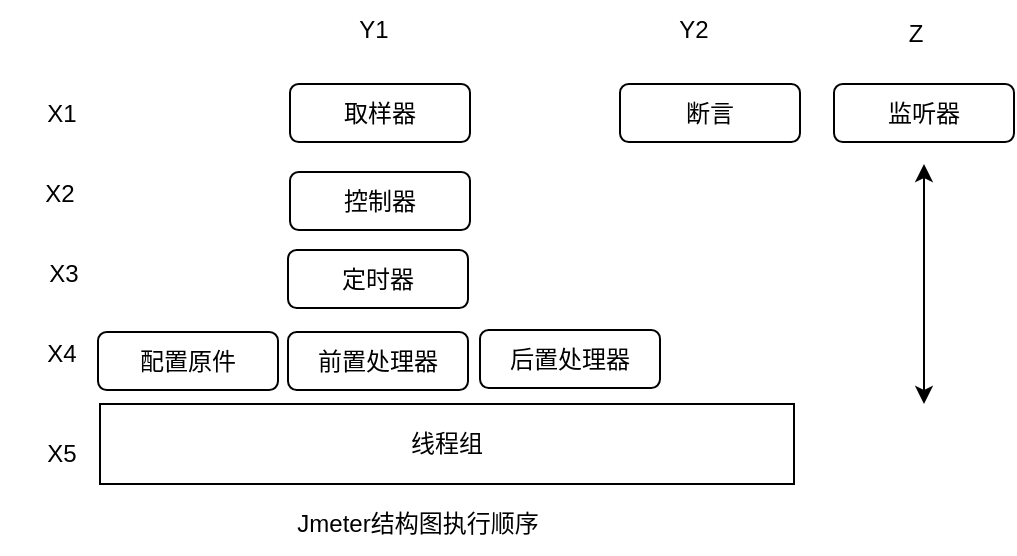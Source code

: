 <mxfile>
    <diagram id="KnCcGQ0Sx5f8JKUIMujp" name="Page-1">
        <mxGraphModel dx="1599" dy="448" grid="1" gridSize="10" guides="1" tooltips="1" connect="1" arrows="1" fold="1" page="1" pageScale="1" pageWidth="827" pageHeight="1169" math="0" shadow="0">
            <root>
                <mxCell id="0"/>
                <mxCell id="1" parent="0"/>
                <mxCell id="3" value="线程组" style="rounded=0;whiteSpace=wrap;html=1;" vertex="1" parent="1">
                    <mxGeometry x="43" y="480" width="347" height="40" as="geometry"/>
                </mxCell>
                <mxCell id="4" value="Jmeter结构图执行顺序" style="text;html=1;strokeColor=none;fillColor=none;align=center;verticalAlign=middle;whiteSpace=wrap;rounded=0;" vertex="1" parent="1">
                    <mxGeometry x="82" y="525" width="240" height="30" as="geometry"/>
                </mxCell>
                <mxCell id="6" value="X5" style="text;html=1;strokeColor=none;fillColor=none;align=center;verticalAlign=middle;whiteSpace=wrap;rounded=0;" vertex="1" parent="1">
                    <mxGeometry x="-6" y="490" width="60" height="30" as="geometry"/>
                </mxCell>
                <mxCell id="11" value="X4" style="text;html=1;strokeColor=none;fillColor=none;align=center;verticalAlign=middle;whiteSpace=wrap;rounded=0;" vertex="1" parent="1">
                    <mxGeometry x="-6" y="440" width="60" height="30" as="geometry"/>
                </mxCell>
                <mxCell id="12" value="X3" style="text;html=1;strokeColor=none;fillColor=none;align=center;verticalAlign=middle;whiteSpace=wrap;rounded=0;" vertex="1" parent="1">
                    <mxGeometry x="-5" y="400" width="60" height="30" as="geometry"/>
                </mxCell>
                <mxCell id="14" value="X2" style="text;html=1;strokeColor=none;fillColor=none;align=center;verticalAlign=middle;whiteSpace=wrap;rounded=0;" vertex="1" parent="1">
                    <mxGeometry x="-7" y="360" width="60" height="30" as="geometry"/>
                </mxCell>
                <mxCell id="15" value="X1" style="text;html=1;strokeColor=none;fillColor=none;align=center;verticalAlign=middle;whiteSpace=wrap;rounded=0;" vertex="1" parent="1">
                    <mxGeometry x="-6" y="320" width="60" height="30" as="geometry"/>
                </mxCell>
                <mxCell id="16" value="Y1" style="text;html=1;strokeColor=none;fillColor=none;align=center;verticalAlign=middle;whiteSpace=wrap;rounded=0;" vertex="1" parent="1">
                    <mxGeometry x="150" y="278" width="60" height="30" as="geometry"/>
                </mxCell>
                <mxCell id="17" value="Y2" style="text;html=1;strokeColor=none;fillColor=none;align=center;verticalAlign=middle;whiteSpace=wrap;rounded=0;" vertex="1" parent="1">
                    <mxGeometry x="311" y="278" width="58" height="30" as="geometry"/>
                </mxCell>
                <mxCell id="18" value="Z" style="text;html=1;strokeColor=none;fillColor=none;align=center;verticalAlign=middle;whiteSpace=wrap;rounded=0;" vertex="1" parent="1">
                    <mxGeometry x="421" y="280" width="60" height="30" as="geometry"/>
                </mxCell>
                <mxCell id="20" value="前置处理器" style="rounded=1;whiteSpace=wrap;html=1;" vertex="1" parent="1">
                    <mxGeometry x="137" y="444" width="90" height="29" as="geometry"/>
                </mxCell>
                <mxCell id="21" value="定时器" style="rounded=1;whiteSpace=wrap;html=1;" vertex="1" parent="1">
                    <mxGeometry x="137" y="403" width="90" height="29" as="geometry"/>
                </mxCell>
                <mxCell id="28" value="控制器" style="rounded=1;whiteSpace=wrap;html=1;" vertex="1" parent="1">
                    <mxGeometry x="138" y="364" width="90" height="29" as="geometry"/>
                </mxCell>
                <mxCell id="30" value="取样器" style="rounded=1;whiteSpace=wrap;html=1;" vertex="1" parent="1">
                    <mxGeometry x="138" y="320" width="90" height="29" as="geometry"/>
                </mxCell>
                <mxCell id="32" value="配置原件" style="rounded=1;whiteSpace=wrap;html=1;" vertex="1" parent="1">
                    <mxGeometry x="42" y="444" width="90" height="29" as="geometry"/>
                </mxCell>
                <mxCell id="35" value="后置处理器" style="rounded=1;whiteSpace=wrap;html=1;" vertex="1" parent="1">
                    <mxGeometry x="233" y="443" width="90" height="29" as="geometry"/>
                </mxCell>
                <mxCell id="36" value="断言" style="rounded=1;whiteSpace=wrap;html=1;" vertex="1" parent="1">
                    <mxGeometry x="303" y="320" width="90" height="29" as="geometry"/>
                </mxCell>
                <mxCell id="37" value="监听器" style="rounded=1;whiteSpace=wrap;html=1;" vertex="1" parent="1">
                    <mxGeometry x="410" y="320" width="90" height="29" as="geometry"/>
                </mxCell>
                <mxCell id="39" value="" style="endArrow=classic;startArrow=classic;html=1;" edge="1" parent="1">
                    <mxGeometry width="50" height="50" relative="1" as="geometry">
                        <mxPoint x="455" y="480" as="sourcePoint"/>
                        <mxPoint x="455" y="360" as="targetPoint"/>
                    </mxGeometry>
                </mxCell>
            </root>
        </mxGraphModel>
    </diagram>
</mxfile>